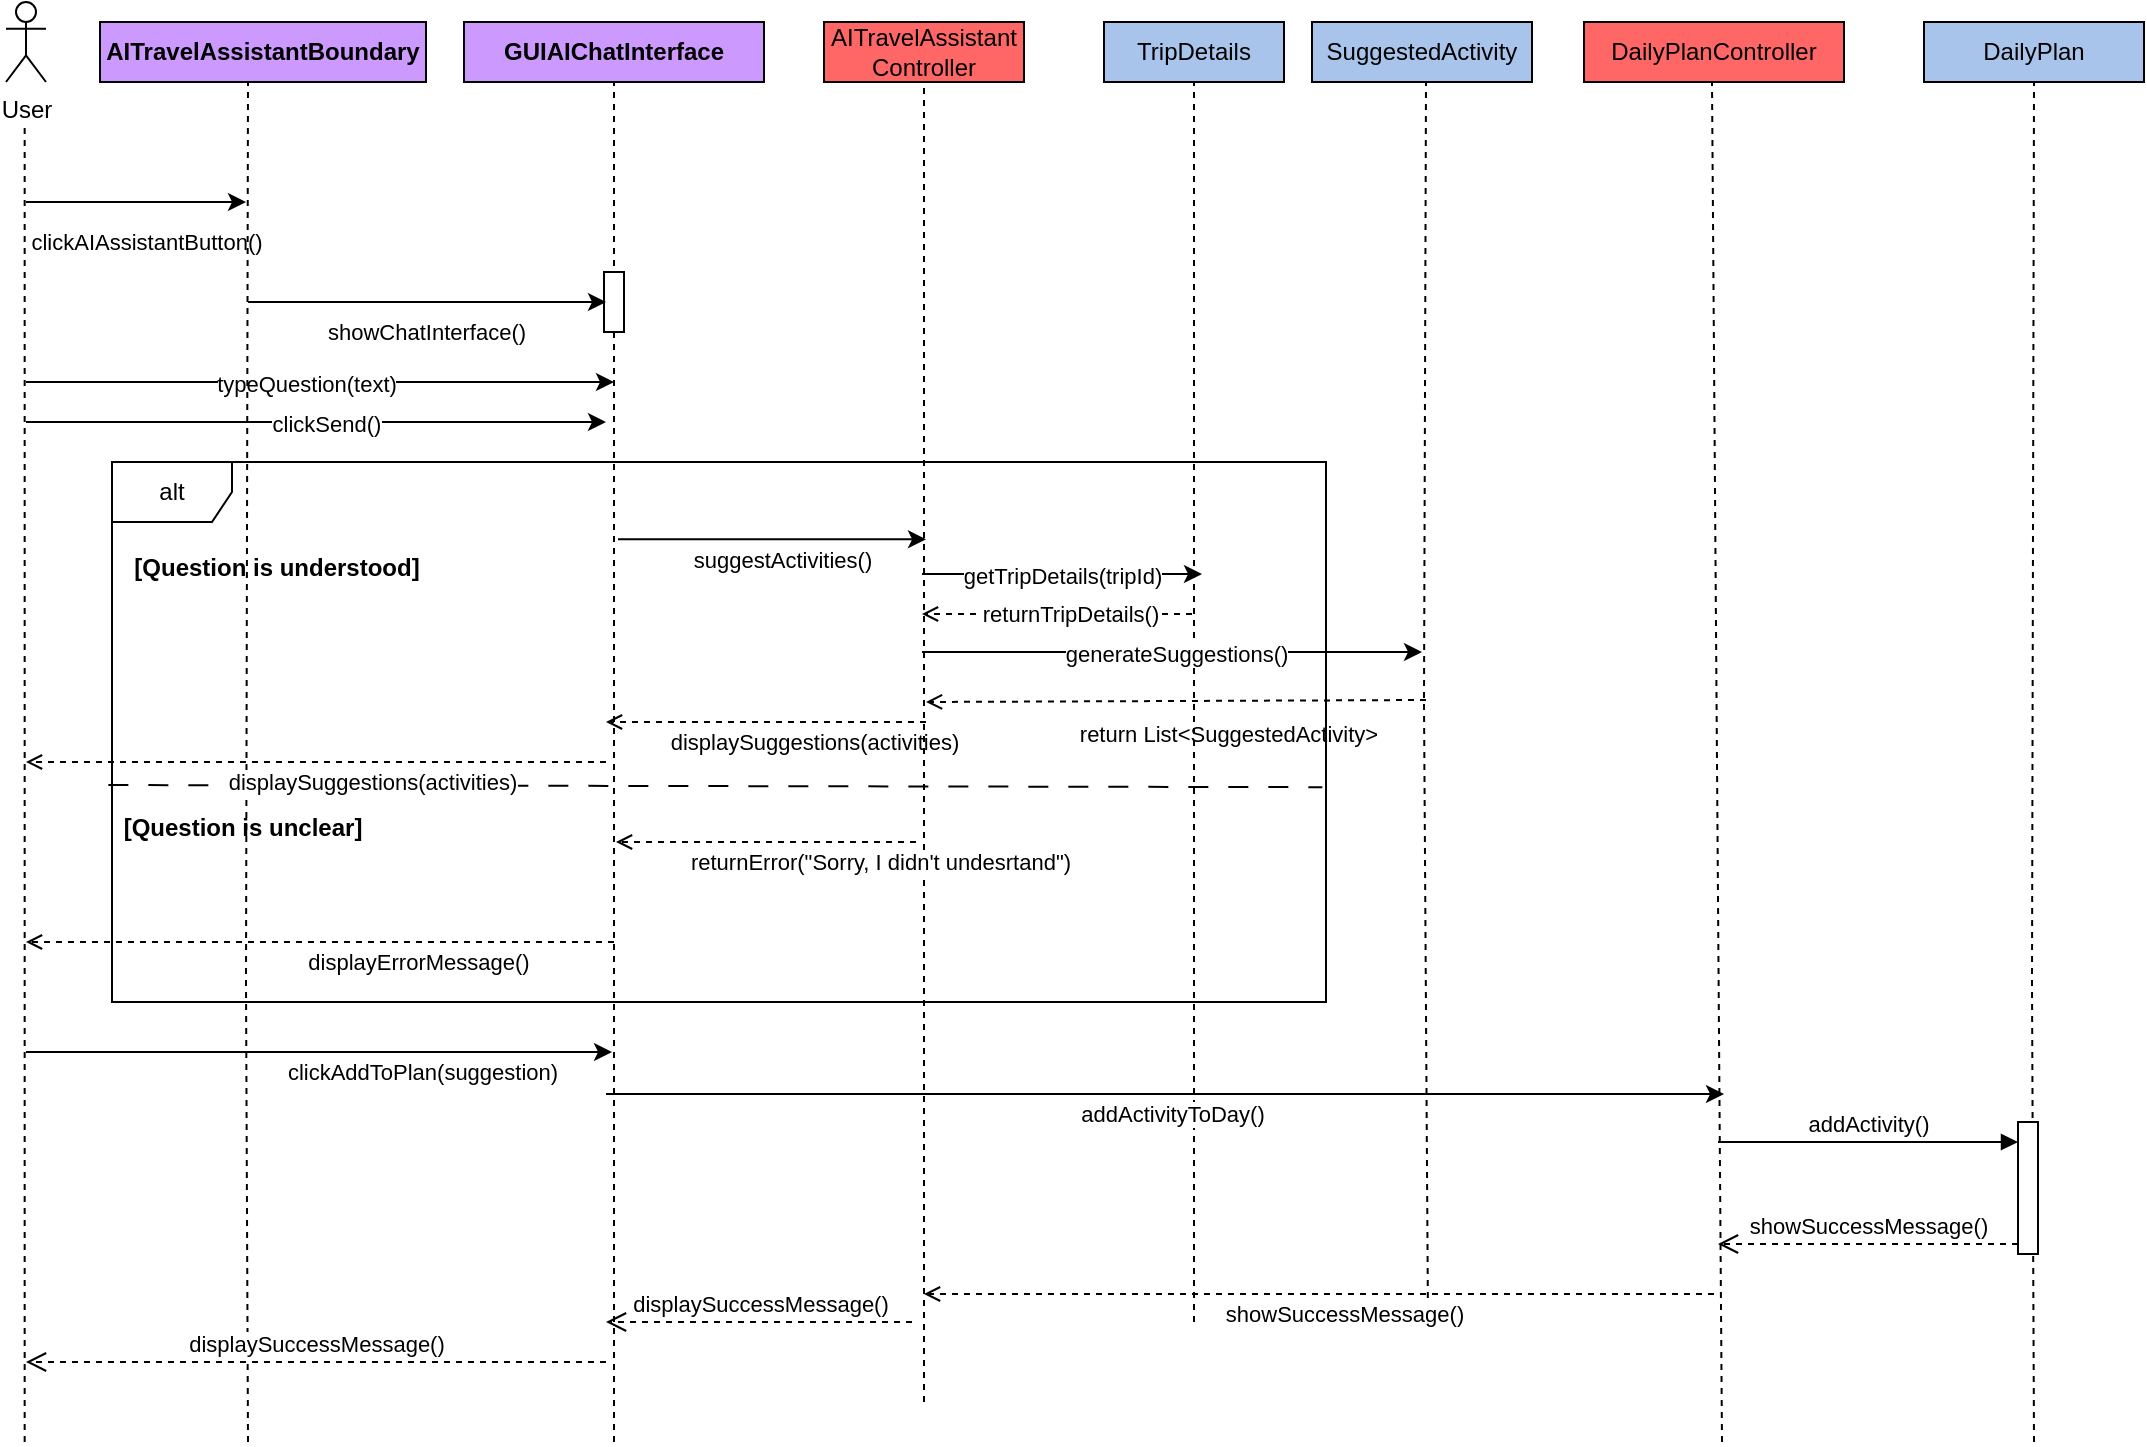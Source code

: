 <mxfile version="27.0.1">
  <diagram id="f4gIdh21XFmPM1-Se4DB" name="sequenceAI">
    <mxGraphModel dx="1733" dy="876" grid="1" gridSize="10" guides="1" tooltips="1" connect="1" arrows="1" fold="1" page="1" pageScale="1" pageWidth="827" pageHeight="1169" math="0" shadow="0">
      <root>
        <mxCell id="0" />
        <mxCell id="1" parent="0" />
        <mxCell id="jenuCBQfT03LLl2gXS5s-2" value="&lt;span style=&quot;font-weight: 700;&quot;&gt;GUIAIChatInterface&lt;/span&gt;" style="rounded=0;whiteSpace=wrap;html=1;fillColor=#CC99FF;" parent="1" vertex="1">
          <mxGeometry x="269" y="30" width="150" height="30" as="geometry" />
        </mxCell>
        <mxCell id="jenuCBQfT03LLl2gXS5s-3" value="AITravelAssistant Controller" style="rounded=0;whiteSpace=wrap;html=1;fillColor=#FF6666;" parent="1" vertex="1">
          <mxGeometry x="449" y="30" width="100" height="30" as="geometry" />
        </mxCell>
        <mxCell id="xUICuqFCalUXOdbAO-LS-1" value="" style="endArrow=none;dashed=1;html=1;rounded=0;entryX=0.5;entryY=1;entryDx=0;entryDy=0;" parent="1" edge="1">
          <mxGeometry width="50" height="50" relative="1" as="geometry">
            <mxPoint x="49.33" y="740" as="sourcePoint" />
            <mxPoint x="49.33" y="80" as="targetPoint" />
          </mxGeometry>
        </mxCell>
        <mxCell id="xUICuqFCalUXOdbAO-LS-2" value="" style="endArrow=none;dashed=1;html=1;rounded=0;entryX=0.5;entryY=1;entryDx=0;entryDy=0;" parent="1" target="jenuCBQfT03LLl2gXS5s-2" edge="1">
          <mxGeometry width="50" height="50" relative="1" as="geometry">
            <mxPoint x="344" y="740" as="sourcePoint" />
            <mxPoint x="509" y="260" as="targetPoint" />
          </mxGeometry>
        </mxCell>
        <mxCell id="cKqiW5xJws_7LaVrgvn9-1" value="" style="endArrow=classic;html=1;rounded=0;" parent="1" edge="1">
          <mxGeometry width="50" height="50" relative="1" as="geometry">
            <mxPoint x="50" y="120" as="sourcePoint" />
            <mxPoint x="160" y="120" as="targetPoint" />
          </mxGeometry>
        </mxCell>
        <mxCell id="wKxu9aiF9x5gZsLea6pr-1" value="clickAIAssistantButton()" style="edgeLabel;html=1;align=center;verticalAlign=middle;resizable=0;points=[];" parent="cKqiW5xJws_7LaVrgvn9-1" connectable="0" vertex="1">
          <mxGeometry x="0.012" y="-1" relative="1" as="geometry">
            <mxPoint x="4" y="19" as="offset" />
          </mxGeometry>
        </mxCell>
        <mxCell id="hF92NhvFWe9jXr51enrD-1" value="" style="endArrow=classic;html=1;rounded=0;" parent="1" edge="1">
          <mxGeometry width="50" height="50" relative="1" as="geometry">
            <mxPoint x="50" y="230" as="sourcePoint" />
            <mxPoint x="340" y="230" as="targetPoint" />
          </mxGeometry>
        </mxCell>
        <mxCell id="hF92NhvFWe9jXr51enrD-2" value="clickSend()" style="edgeLabel;html=1;align=center;verticalAlign=middle;resizable=0;points=[];" parent="hF92NhvFWe9jXr51enrD-1" connectable="0" vertex="1">
          <mxGeometry x="0.012" y="-1" relative="1" as="geometry">
            <mxPoint x="3" as="offset" />
          </mxGeometry>
        </mxCell>
        <mxCell id="lYL9QEXvk2MsB_-gW5bq-1" value="" style="html=1;verticalAlign=bottom;labelBackgroundColor=none;endArrow=open;endFill=0;dashed=1;rounded=0;" parent="1" edge="1">
          <mxGeometry width="160" relative="1" as="geometry">
            <mxPoint x="500" y="380" as="sourcePoint" />
            <mxPoint x="340" y="380" as="targetPoint" />
          </mxGeometry>
        </mxCell>
        <mxCell id="gmqNdXLli_HEFks2CoKf-15" value="displaySuggestions(activities)" style="edgeLabel;html=1;align=center;verticalAlign=middle;resizable=0;points=[];" parent="lYL9QEXvk2MsB_-gW5bq-1" connectable="0" vertex="1">
          <mxGeometry x="-0.063" y="1" relative="1" as="geometry">
            <mxPoint x="19" y="9" as="offset" />
          </mxGeometry>
        </mxCell>
        <mxCell id="lYL9QEXvk2MsB_-gW5bq-3" value="User" style="shape=umlActor;verticalLabelPosition=bottom;verticalAlign=top;html=1;" parent="1" vertex="1">
          <mxGeometry x="40" y="20" width="20" height="40" as="geometry" />
        </mxCell>
        <mxCell id="_Lc0KSwEJ1vjXrFVMQhL-1" value="" style="html=1;points=[[0,0,0,0,5],[0,1,0,0,-5],[1,0,0,0,5],[1,1,0,0,-5]];perimeter=orthogonalPerimeter;outlineConnect=0;targetShapes=umlLifeline;portConstraint=eastwest;newEdgeStyle={&quot;curved&quot;:0,&quot;rounded&quot;:0};" parent="1" vertex="1">
          <mxGeometry x="339" y="155" width="10" height="30" as="geometry" />
        </mxCell>
        <mxCell id="gmqNdXLli_HEFks2CoKf-1" value="" style="endArrow=classic;html=1;rounded=0;" parent="1" edge="1">
          <mxGeometry width="50" height="50" relative="1" as="geometry">
            <mxPoint x="50" y="210" as="sourcePoint" />
            <mxPoint x="344" y="210" as="targetPoint" />
          </mxGeometry>
        </mxCell>
        <mxCell id="gmqNdXLli_HEFks2CoKf-2" value="typeQuestion(text)" style="edgeLabel;html=1;align=center;verticalAlign=middle;resizable=0;points=[];" parent="gmqNdXLli_HEFks2CoKf-1" connectable="0" vertex="1">
          <mxGeometry x="0.012" y="-1" relative="1" as="geometry">
            <mxPoint x="-9" as="offset" />
          </mxGeometry>
        </mxCell>
        <mxCell id="gmqNdXLli_HEFks2CoKf-3" value="" style="endArrow=classic;html=1;rounded=0;" parent="1" edge="1">
          <mxGeometry width="50" height="50" relative="1" as="geometry">
            <mxPoint x="346" y="288.67" as="sourcePoint" />
            <mxPoint x="500" y="288.67" as="targetPoint" />
          </mxGeometry>
        </mxCell>
        <mxCell id="gmqNdXLli_HEFks2CoKf-4" value="suggestActivities()" style="edgeLabel;html=1;align=center;verticalAlign=middle;resizable=0;points=[];" parent="gmqNdXLli_HEFks2CoKf-3" connectable="0" vertex="1">
          <mxGeometry x="0.012" y="-1" relative="1" as="geometry">
            <mxPoint x="4" y="9" as="offset" />
          </mxGeometry>
        </mxCell>
        <mxCell id="gmqNdXLli_HEFks2CoKf-12" value="" style="html=1;verticalAlign=bottom;labelBackgroundColor=none;endArrow=open;endFill=0;dashed=1;rounded=0;" parent="1" edge="1">
          <mxGeometry width="160" relative="1" as="geometry">
            <mxPoint x="750" y="369" as="sourcePoint" />
            <mxPoint x="500" y="370" as="targetPoint" />
          </mxGeometry>
        </mxCell>
        <mxCell id="gmqNdXLli_HEFks2CoKf-14" value="return List&amp;lt;SuggestedActivity&amp;gt;" style="edgeLabel;html=1;align=center;verticalAlign=middle;resizable=0;points=[];" parent="gmqNdXLli_HEFks2CoKf-12" connectable="0" vertex="1">
          <mxGeometry x="-0.107" y="1" relative="1" as="geometry">
            <mxPoint x="12" y="15" as="offset" />
          </mxGeometry>
        </mxCell>
        <mxCell id="evCZhHzDuNR3ehigeFYC-1" value="" style="endArrow=classic;html=1;rounded=0;" parent="1" edge="1">
          <mxGeometry width="50" height="50" relative="1" as="geometry">
            <mxPoint x="50" y="545" as="sourcePoint" />
            <mxPoint x="343" y="545" as="targetPoint" />
          </mxGeometry>
        </mxCell>
        <mxCell id="evCZhHzDuNR3ehigeFYC-2" value="clickAddToPlan(suggestion)" style="edgeLabel;html=1;align=center;verticalAlign=middle;resizable=0;points=[];" parent="evCZhHzDuNR3ehigeFYC-1" connectable="0" vertex="1">
          <mxGeometry x="0.012" y="-1" relative="1" as="geometry">
            <mxPoint x="49" y="9" as="offset" />
          </mxGeometry>
        </mxCell>
        <mxCell id="jenuCBQfT03LLl2gXS5s-4" value="TripDetails" style="rounded=0;whiteSpace=wrap;html=1;fillColor=#A9C4EB;" parent="1" vertex="1">
          <mxGeometry x="589" y="30" width="90" height="30" as="geometry" />
        </mxCell>
        <mxCell id="YRKO58-k70w3WYI_yZsl-1" value="SuggestedActivity" style="rounded=0;whiteSpace=wrap;html=1;fillColor=#A9C4EB;" parent="1" vertex="1">
          <mxGeometry x="693" y="30" width="110" height="30" as="geometry" />
        </mxCell>
        <mxCell id="xUICuqFCalUXOdbAO-LS-3" value="" style="endArrow=none;dashed=1;html=1;rounded=0;entryX=0.5;entryY=1;entryDx=0;entryDy=0;" parent="1" target="jenuCBQfT03LLl2gXS5s-3" edge="1">
          <mxGeometry width="50" height="50" relative="1" as="geometry">
            <mxPoint x="499" y="720" as="sourcePoint" />
            <mxPoint x="509" y="260" as="targetPoint" />
            <Array as="points">
              <mxPoint x="499" y="230" />
            </Array>
          </mxGeometry>
        </mxCell>
        <mxCell id="xUICuqFCalUXOdbAO-LS-4" value="" style="endArrow=none;dashed=1;html=1;rounded=0;entryX=0.5;entryY=1;entryDx=0;entryDy=0;" parent="1" target="jenuCBQfT03LLl2gXS5s-4" edge="1">
          <mxGeometry width="50" height="50" relative="1" as="geometry">
            <mxPoint x="634" y="680" as="sourcePoint" />
            <mxPoint x="509" y="260" as="targetPoint" />
          </mxGeometry>
        </mxCell>
        <mxCell id="xUICuqFCalUXOdbAO-LS-5" value="" style="endArrow=none;dashed=1;html=1;rounded=0;entryX=0.5;entryY=1;entryDx=0;entryDy=0;" parent="1" edge="1">
          <mxGeometry width="50" height="50" relative="1" as="geometry">
            <mxPoint x="751" y="680" as="sourcePoint" />
            <mxPoint x="750" y="60" as="targetPoint" />
            <Array as="points">
              <mxPoint x="749" y="370" />
            </Array>
          </mxGeometry>
        </mxCell>
        <mxCell id="gmqNdXLli_HEFks2CoKf-5" value="" style="endArrow=classic;html=1;rounded=0;" parent="1" edge="1">
          <mxGeometry width="50" height="50" relative="1" as="geometry">
            <mxPoint x="498" y="306" as="sourcePoint" />
            <mxPoint x="638" y="306" as="targetPoint" />
          </mxGeometry>
        </mxCell>
        <mxCell id="gmqNdXLli_HEFks2CoKf-6" value="getTripDetails(tripId)" style="edgeLabel;html=1;align=center;verticalAlign=middle;resizable=0;points=[];" parent="gmqNdXLli_HEFks2CoKf-5" connectable="0" vertex="1">
          <mxGeometry x="0.012" y="-1" relative="1" as="geometry">
            <mxPoint x="-1" as="offset" />
          </mxGeometry>
        </mxCell>
        <mxCell id="gmqNdXLli_HEFks2CoKf-7" value="" style="html=1;verticalAlign=bottom;labelBackgroundColor=none;endArrow=open;endFill=0;dashed=1;rounded=0;" parent="1" edge="1">
          <mxGeometry width="160" relative="1" as="geometry">
            <mxPoint x="633" y="326" as="sourcePoint" />
            <mxPoint x="498" y="326" as="targetPoint" />
          </mxGeometry>
        </mxCell>
        <mxCell id="gmqNdXLli_HEFks2CoKf-8" value="Text" style="edgeLabel;html=1;align=center;verticalAlign=middle;resizable=0;points=[];" parent="gmqNdXLli_HEFks2CoKf-7" connectable="0" vertex="1">
          <mxGeometry x="-0.074" relative="1" as="geometry">
            <mxPoint as="offset" />
          </mxGeometry>
        </mxCell>
        <mxCell id="gmqNdXLli_HEFks2CoKf-9" value="returnTripDetails()" style="edgeLabel;html=1;align=center;verticalAlign=middle;resizable=0;points=[];" parent="gmqNdXLli_HEFks2CoKf-7" connectable="0" vertex="1">
          <mxGeometry x="-0.096" relative="1" as="geometry">
            <mxPoint as="offset" />
          </mxGeometry>
        </mxCell>
        <mxCell id="gmqNdXLli_HEFks2CoKf-10" value="" style="endArrow=classic;html=1;rounded=0;" parent="1" edge="1">
          <mxGeometry width="50" height="50" relative="1" as="geometry">
            <mxPoint x="498" y="345" as="sourcePoint" />
            <mxPoint x="748" y="345" as="targetPoint" />
          </mxGeometry>
        </mxCell>
        <mxCell id="gmqNdXLli_HEFks2CoKf-11" value="generateSuggestions()" style="edgeLabel;html=1;align=center;verticalAlign=middle;resizable=0;points=[];" parent="gmqNdXLli_HEFks2CoKf-10" connectable="0" vertex="1">
          <mxGeometry x="0.012" y="-1" relative="1" as="geometry">
            <mxPoint as="offset" />
          </mxGeometry>
        </mxCell>
        <mxCell id="evCZhHzDuNR3ehigeFYC-5" value="DailyPlanController" style="rounded=0;whiteSpace=wrap;html=1;fillColor=#FF6666;" parent="1" vertex="1">
          <mxGeometry x="829" y="30" width="130" height="30" as="geometry" />
        </mxCell>
        <mxCell id="SdEpuUqOof8AJtrHMvni-1" value="DailyPlan" style="rounded=0;whiteSpace=wrap;html=1;fillColor=#A9C4EB;" parent="1" vertex="1">
          <mxGeometry x="999" y="30" width="110" height="30" as="geometry" />
        </mxCell>
        <mxCell id="U6eonyWQ-IMANAh0PcAL-1" value="" style="endArrow=classic;html=1;rounded=0;" parent="1" edge="1">
          <mxGeometry width="50" height="50" relative="1" as="geometry">
            <mxPoint x="340" y="566" as="sourcePoint" />
            <mxPoint x="899" y="566" as="targetPoint" />
          </mxGeometry>
        </mxCell>
        <mxCell id="U6eonyWQ-IMANAh0PcAL-2" value="addActivityToDay()" style="edgeLabel;html=1;align=center;verticalAlign=middle;resizable=0;points=[];" parent="U6eonyWQ-IMANAh0PcAL-1" connectable="0" vertex="1">
          <mxGeometry x="0.012" y="-1" relative="1" as="geometry">
            <mxPoint y="9" as="offset" />
          </mxGeometry>
        </mxCell>
        <mxCell id="U6eonyWQ-IMANAh0PcAL-3" value="" style="endArrow=none;dashed=1;html=1;rounded=0;entryX=0.5;entryY=1;entryDx=0;entryDy=0;" parent="1" edge="1">
          <mxGeometry width="50" height="50" relative="1" as="geometry">
            <mxPoint x="898" y="740" as="sourcePoint" />
            <mxPoint x="893" y="60" as="targetPoint" />
            <Array as="points" />
          </mxGeometry>
        </mxCell>
        <mxCell id="U6eonyWQ-IMANAh0PcAL-4" value="" style="endArrow=none;dashed=1;html=1;rounded=0;entryX=0.5;entryY=1;entryDx=0;entryDy=0;" parent="1" target="SdEpuUqOof8AJtrHMvni-1" edge="1">
          <mxGeometry width="50" height="50" relative="1" as="geometry">
            <mxPoint x="1054" y="740" as="sourcePoint" />
            <mxPoint x="1054" y="200" as="targetPoint" />
            <Array as="points">
              <mxPoint x="1053" y="510" />
            </Array>
          </mxGeometry>
        </mxCell>
        <mxCell id="dXxAJZCw7J9mJ6LGBaIF-1" value="" style="html=1;points=[[0,0,0,0,5],[0,1,0,0,-5],[1,0,0,0,5],[1,1,0,0,-5]];perimeter=orthogonalPerimeter;outlineConnect=0;targetShapes=umlLifeline;portConstraint=eastwest;newEdgeStyle={&quot;curved&quot;:0,&quot;rounded&quot;:0};" parent="1" vertex="1">
          <mxGeometry x="1046" y="580" width="10" height="66" as="geometry" />
        </mxCell>
        <mxCell id="dXxAJZCw7J9mJ6LGBaIF-2" value="addActivity()" style="html=1;verticalAlign=bottom;endArrow=block;curved=0;rounded=0;entryX=0;entryY=0;entryDx=0;entryDy=5;" parent="1" edge="1">
          <mxGeometry relative="1" as="geometry">
            <mxPoint x="896" y="590" as="sourcePoint" />
            <mxPoint x="1046" y="590" as="targetPoint" />
          </mxGeometry>
        </mxCell>
        <mxCell id="dXxAJZCw7J9mJ6LGBaIF-3" value="showSuccessMessage()" style="html=1;verticalAlign=bottom;endArrow=open;dashed=1;endSize=8;curved=0;rounded=0;exitX=0;exitY=1;exitDx=0;exitDy=-5;" parent="1" source="dXxAJZCw7J9mJ6LGBaIF-1" edge="1">
          <mxGeometry relative="1" as="geometry">
            <mxPoint x="896" y="641" as="targetPoint" />
          </mxGeometry>
        </mxCell>
        <mxCell id="-LHY6Uf-HTnF4LJtk77Q-2" value="" style="html=1;verticalAlign=bottom;labelBackgroundColor=none;endArrow=open;endFill=0;dashed=1;rounded=0;" parent="1" edge="1">
          <mxGeometry width="160" relative="1" as="geometry">
            <mxPoint x="894" y="666" as="sourcePoint" />
            <mxPoint x="499" y="666" as="targetPoint" />
          </mxGeometry>
        </mxCell>
        <mxCell id="-LHY6Uf-HTnF4LJtk77Q-3" value="showSuccessMessage()" style="edgeLabel;html=1;align=center;verticalAlign=middle;resizable=0;points=[];" parent="-LHY6Uf-HTnF4LJtk77Q-2" connectable="0" vertex="1">
          <mxGeometry x="-0.063" y="1" relative="1" as="geometry">
            <mxPoint y="9" as="offset" />
          </mxGeometry>
        </mxCell>
        <mxCell id="Pvgc1VGz6lW9f8LPAK2j-1" value="alt" style="shape=umlFrame;whiteSpace=wrap;html=1;pointerEvents=0;" parent="1" vertex="1">
          <mxGeometry x="93" y="250" width="607" height="270" as="geometry" />
        </mxCell>
        <mxCell id="Pvgc1VGz6lW9f8LPAK2j-2" value="" style="endArrow=none;startArrow=none;endFill=0;startFill=0;endSize=8;html=1;verticalAlign=bottom;dashed=1;labelBackgroundColor=none;dashPattern=10 10;rounded=0;exitX=-0.003;exitY=0.713;exitDx=0;exitDy=0;exitPerimeter=0;entryX=0.997;entryY=0.717;entryDx=0;entryDy=0;entryPerimeter=0;" parent="1" edge="1">
          <mxGeometry width="160" relative="1" as="geometry">
            <mxPoint x="91.179" y="411.51" as="sourcePoint" />
            <mxPoint x="698.179" y="412.59" as="targetPoint" />
          </mxGeometry>
        </mxCell>
        <mxCell id="Pvgc1VGz6lW9f8LPAK2j-3" value="" style="html=1;verticalAlign=bottom;labelBackgroundColor=none;endArrow=open;endFill=0;dashed=1;rounded=0;" parent="1" edge="1">
          <mxGeometry width="160" relative="1" as="geometry">
            <mxPoint x="495" y="440" as="sourcePoint" />
            <mxPoint x="345" y="440" as="targetPoint" />
          </mxGeometry>
        </mxCell>
        <mxCell id="Pvgc1VGz6lW9f8LPAK2j-4" value="returnError(&quot;Sorry, I didn&#39;t undesrtand&quot;)" style="edgeLabel;html=1;align=center;verticalAlign=middle;resizable=0;points=[];" parent="Pvgc1VGz6lW9f8LPAK2j-3" connectable="0" vertex="1">
          <mxGeometry x="-0.107" y="1" relative="1" as="geometry">
            <mxPoint x="49" y="9" as="offset" />
          </mxGeometry>
        </mxCell>
        <mxCell id="Pvgc1VGz6lW9f8LPAK2j-5" value="" style="html=1;verticalAlign=bottom;labelBackgroundColor=none;endArrow=open;endFill=0;dashed=1;rounded=0;" parent="1" edge="1">
          <mxGeometry width="160" relative="1" as="geometry">
            <mxPoint x="344" y="490" as="sourcePoint" />
            <mxPoint x="50" y="490" as="targetPoint" />
          </mxGeometry>
        </mxCell>
        <mxCell id="Pvgc1VGz6lW9f8LPAK2j-6" value="displayErrorMessage()" style="edgeLabel;html=1;align=center;verticalAlign=middle;resizable=0;points=[];" parent="Pvgc1VGz6lW9f8LPAK2j-5" connectable="0" vertex="1">
          <mxGeometry x="-0.107" y="1" relative="1" as="geometry">
            <mxPoint x="33" y="9" as="offset" />
          </mxGeometry>
        </mxCell>
        <mxCell id="Sg3zLEH__UjUqaFHmL4X-1" value="[Question is unclear]" style="text;align=center;fontStyle=1;verticalAlign=middle;spacingLeft=3;spacingRight=3;strokeColor=none;rotatable=0;points=[[0,0.5],[1,0.5]];portConstraint=eastwest;html=1;" parent="1" vertex="1">
          <mxGeometry x="93" y="420" width="130" height="26" as="geometry" />
        </mxCell>
        <mxCell id="Sg3zLEH__UjUqaFHmL4X-3" value="[Question is understood]" style="text;align=center;fontStyle=1;verticalAlign=middle;spacingLeft=3;spacingRight=3;strokeColor=none;rotatable=0;points=[[0,0.5],[1,0.5]];portConstraint=eastwest;html=1;" parent="1" vertex="1">
          <mxGeometry x="110" y="290" width="130" height="26" as="geometry" />
        </mxCell>
        <mxCell id="C_cWu09OLoCLdIB_TL3s-2" value="" style="endArrow=classic;html=1;rounded=0;" parent="1" edge="1">
          <mxGeometry width="50" height="50" relative="1" as="geometry">
            <mxPoint x="161" y="170" as="sourcePoint" />
            <mxPoint x="340" y="170" as="targetPoint" />
          </mxGeometry>
        </mxCell>
        <mxCell id="C_cWu09OLoCLdIB_TL3s-3" value="showChatInterface()" style="edgeLabel;html=1;align=center;verticalAlign=middle;resizable=0;points=[];" parent="C_cWu09OLoCLdIB_TL3s-2" connectable="0" vertex="1">
          <mxGeometry x="0.012" y="-1" relative="1" as="geometry">
            <mxPoint x="-2" y="14" as="offset" />
          </mxGeometry>
        </mxCell>
        <mxCell id="bNDRmD2FdwXVukc4FuVT-1" value="displaySuccessMessage()" style="html=1;verticalAlign=bottom;endArrow=open;dashed=1;endSize=8;curved=0;rounded=0;exitX=0;exitY=1;exitDx=0;exitDy=-5;" parent="1" edge="1">
          <mxGeometry relative="1" as="geometry">
            <mxPoint x="340" y="680" as="targetPoint" />
            <mxPoint x="493" y="680" as="sourcePoint" />
          </mxGeometry>
        </mxCell>
        <mxCell id="bNDRmD2FdwXVukc4FuVT-2" value="&lt;span style=&quot;font-weight: 700;&quot;&gt;AITravelAssistantBoundary&lt;/span&gt;" style="rounded=0;whiteSpace=wrap;html=1;fillColor=#CC99FF;" parent="1" vertex="1">
          <mxGeometry x="87" y="30" width="163" height="30" as="geometry" />
        </mxCell>
        <mxCell id="bNDRmD2FdwXVukc4FuVT-5" value="" style="endArrow=none;dashed=1;html=1;rounded=0;entryX=0.5;entryY=1;entryDx=0;entryDy=0;" parent="1" edge="1">
          <mxGeometry width="50" height="50" relative="1" as="geometry">
            <mxPoint x="161" y="740" as="sourcePoint" />
            <mxPoint x="161" y="60" as="targetPoint" />
            <Array as="points">
              <mxPoint x="160" y="510" />
            </Array>
          </mxGeometry>
        </mxCell>
        <mxCell id="KgMkwzMJA5KkgFJsqEVo-3" value="" style="html=1;verticalAlign=bottom;labelBackgroundColor=none;endArrow=open;endFill=0;dashed=1;rounded=0;" edge="1" parent="1">
          <mxGeometry width="160" relative="1" as="geometry">
            <mxPoint x="340" y="400" as="sourcePoint" />
            <mxPoint x="50" y="400" as="targetPoint" />
          </mxGeometry>
        </mxCell>
        <mxCell id="KgMkwzMJA5KkgFJsqEVo-4" value="displaySuggestions(activities)" style="edgeLabel;html=1;align=center;verticalAlign=middle;resizable=0;points=[];" connectable="0" vertex="1" parent="KgMkwzMJA5KkgFJsqEVo-3">
          <mxGeometry x="-0.063" y="1" relative="1" as="geometry">
            <mxPoint x="19" y="9" as="offset" />
          </mxGeometry>
        </mxCell>
        <mxCell id="KgMkwzMJA5KkgFJsqEVo-5" value="displaySuccessMessage()" style="html=1;verticalAlign=bottom;endArrow=open;dashed=1;endSize=8;curved=0;rounded=0;" edge="1" parent="1">
          <mxGeometry relative="1" as="geometry">
            <mxPoint x="50" y="700" as="targetPoint" />
            <mxPoint x="340" y="700" as="sourcePoint" />
          </mxGeometry>
        </mxCell>
      </root>
    </mxGraphModel>
  </diagram>
</mxfile>
